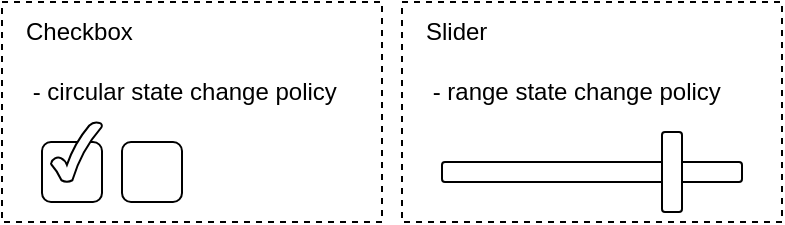 <mxfile version="24.7.17">
  <diagram name="Page-1" id="e7vitAf72NwZrpKz9_Ie">
    <mxGraphModel dx="988" dy="578" grid="1" gridSize="10" guides="1" tooltips="1" connect="1" arrows="1" fold="1" page="1" pageScale="1" pageWidth="850" pageHeight="1100" math="0" shadow="0">
      <root>
        <mxCell id="0" />
        <mxCell id="1" parent="0" />
        <mxCell id="uDKXjKk5Kg-mjDR0Opt4-5" value="" style="rounded=0;whiteSpace=wrap;html=1;dashed=1;fillColor=none;" parent="1" vertex="1">
          <mxGeometry x="100" y="30" width="190" height="110" as="geometry" />
        </mxCell>
        <mxCell id="uDKXjKk5Kg-mjDR0Opt4-4" value="" style="rounded=1;whiteSpace=wrap;html=1;" parent="1" vertex="1">
          <mxGeometry x="160" y="100" width="30" height="30" as="geometry" />
        </mxCell>
        <mxCell id="uDKXjKk5Kg-mjDR0Opt4-6" value="Checkbox" style="text;html=1;align=left;verticalAlign=middle;whiteSpace=wrap;rounded=0;" parent="1" vertex="1">
          <mxGeometry x="110" y="30" width="170" height="30" as="geometry" />
        </mxCell>
        <mxCell id="uDKXjKk5Kg-mjDR0Opt4-7" value="&amp;nbsp;- circular state change policy" style="text;html=1;align=left;verticalAlign=middle;whiteSpace=wrap;rounded=0;" parent="1" vertex="1">
          <mxGeometry x="110" y="60" width="170" height="30" as="geometry" />
        </mxCell>
        <mxCell id="uDKXjKk5Kg-mjDR0Opt4-9" value="" style="rounded=1;whiteSpace=wrap;html=1;" parent="1" vertex="1">
          <mxGeometry x="120" y="100" width="30" height="30" as="geometry" />
        </mxCell>
        <mxCell id="uDKXjKk5Kg-mjDR0Opt4-10" value="" style="verticalLabelPosition=bottom;verticalAlign=top;html=1;shape=mxgraph.basic.tick" parent="1" vertex="1">
          <mxGeometry x="124.5" y="90" width="25.5" height="30" as="geometry" />
        </mxCell>
        <mxCell id="VQ7dve10hfscTf-xHSSG-1" value="" style="rounded=0;whiteSpace=wrap;html=1;dashed=1;fillColor=none;" vertex="1" parent="1">
          <mxGeometry x="300" y="30" width="190" height="110" as="geometry" />
        </mxCell>
        <mxCell id="VQ7dve10hfscTf-xHSSG-2" value="Slider" style="text;html=1;align=left;verticalAlign=middle;whiteSpace=wrap;rounded=0;" vertex="1" parent="1">
          <mxGeometry x="310" y="30" width="170" height="30" as="geometry" />
        </mxCell>
        <mxCell id="VQ7dve10hfscTf-xHSSG-3" value="&amp;nbsp;- range state change policy" style="text;html=1;align=left;verticalAlign=middle;whiteSpace=wrap;rounded=0;" vertex="1" parent="1">
          <mxGeometry x="310" y="60" width="170" height="30" as="geometry" />
        </mxCell>
        <mxCell id="VQ7dve10hfscTf-xHSSG-4" value="" style="rounded=1;whiteSpace=wrap;html=1;" vertex="1" parent="1">
          <mxGeometry x="320" y="110" width="150" height="10" as="geometry" />
        </mxCell>
        <mxCell id="VQ7dve10hfscTf-xHSSG-5" value="" style="rounded=1;whiteSpace=wrap;html=1;" vertex="1" parent="1">
          <mxGeometry x="430" y="95" width="10" height="40" as="geometry" />
        </mxCell>
      </root>
    </mxGraphModel>
  </diagram>
</mxfile>
